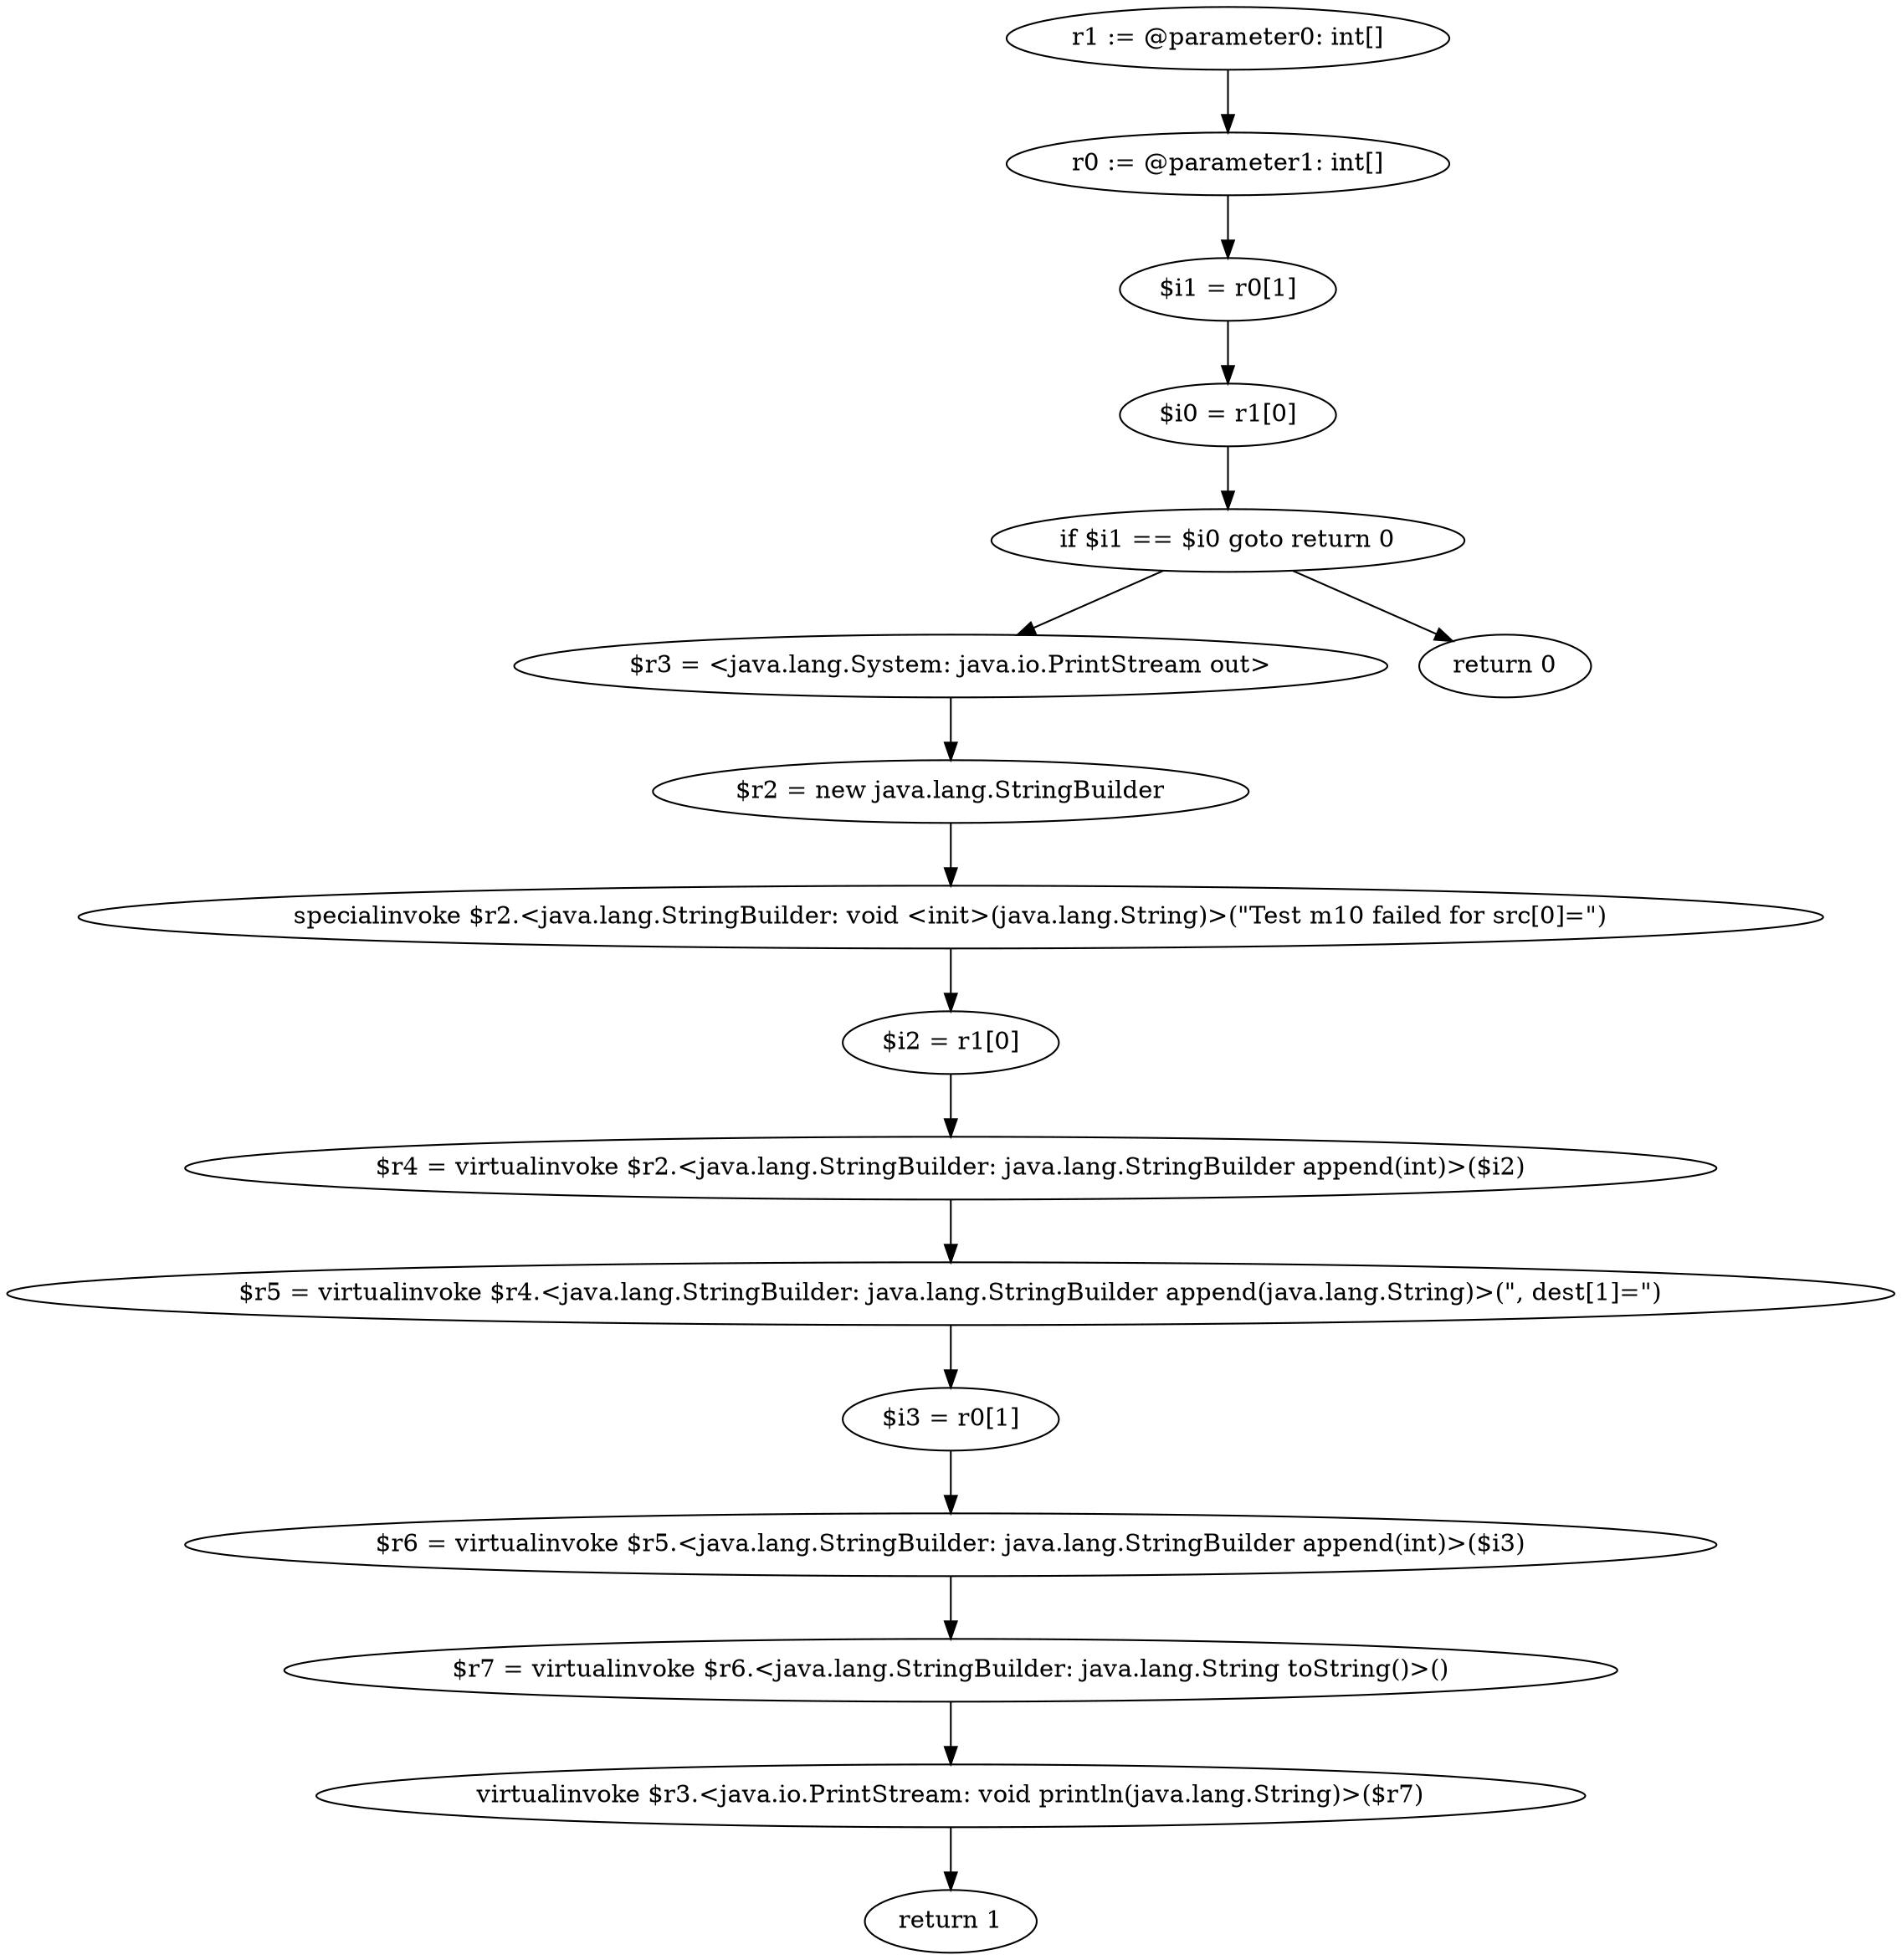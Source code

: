 digraph "unitGraph" {
    "r1 := @parameter0: int[]"
    "r0 := @parameter1: int[]"
    "$i1 = r0[1]"
    "$i0 = r1[0]"
    "if $i1 == $i0 goto return 0"
    "$r3 = <java.lang.System: java.io.PrintStream out>"
    "$r2 = new java.lang.StringBuilder"
    "specialinvoke $r2.<java.lang.StringBuilder: void <init>(java.lang.String)>(\"Test m10 failed for src[0]=\")"
    "$i2 = r1[0]"
    "$r4 = virtualinvoke $r2.<java.lang.StringBuilder: java.lang.StringBuilder append(int)>($i2)"
    "$r5 = virtualinvoke $r4.<java.lang.StringBuilder: java.lang.StringBuilder append(java.lang.String)>(\", dest[1]=\")"
    "$i3 = r0[1]"
    "$r6 = virtualinvoke $r5.<java.lang.StringBuilder: java.lang.StringBuilder append(int)>($i3)"
    "$r7 = virtualinvoke $r6.<java.lang.StringBuilder: java.lang.String toString()>()"
    "virtualinvoke $r3.<java.io.PrintStream: void println(java.lang.String)>($r7)"
    "return 1"
    "return 0"
    "r1 := @parameter0: int[]"->"r0 := @parameter1: int[]";
    "r0 := @parameter1: int[]"->"$i1 = r0[1]";
    "$i1 = r0[1]"->"$i0 = r1[0]";
    "$i0 = r1[0]"->"if $i1 == $i0 goto return 0";
    "if $i1 == $i0 goto return 0"->"$r3 = <java.lang.System: java.io.PrintStream out>";
    "if $i1 == $i0 goto return 0"->"return 0";
    "$r3 = <java.lang.System: java.io.PrintStream out>"->"$r2 = new java.lang.StringBuilder";
    "$r2 = new java.lang.StringBuilder"->"specialinvoke $r2.<java.lang.StringBuilder: void <init>(java.lang.String)>(\"Test m10 failed for src[0]=\")";
    "specialinvoke $r2.<java.lang.StringBuilder: void <init>(java.lang.String)>(\"Test m10 failed for src[0]=\")"->"$i2 = r1[0]";
    "$i2 = r1[0]"->"$r4 = virtualinvoke $r2.<java.lang.StringBuilder: java.lang.StringBuilder append(int)>($i2)";
    "$r4 = virtualinvoke $r2.<java.lang.StringBuilder: java.lang.StringBuilder append(int)>($i2)"->"$r5 = virtualinvoke $r4.<java.lang.StringBuilder: java.lang.StringBuilder append(java.lang.String)>(\", dest[1]=\")";
    "$r5 = virtualinvoke $r4.<java.lang.StringBuilder: java.lang.StringBuilder append(java.lang.String)>(\", dest[1]=\")"->"$i3 = r0[1]";
    "$i3 = r0[1]"->"$r6 = virtualinvoke $r5.<java.lang.StringBuilder: java.lang.StringBuilder append(int)>($i3)";
    "$r6 = virtualinvoke $r5.<java.lang.StringBuilder: java.lang.StringBuilder append(int)>($i3)"->"$r7 = virtualinvoke $r6.<java.lang.StringBuilder: java.lang.String toString()>()";
    "$r7 = virtualinvoke $r6.<java.lang.StringBuilder: java.lang.String toString()>()"->"virtualinvoke $r3.<java.io.PrintStream: void println(java.lang.String)>($r7)";
    "virtualinvoke $r3.<java.io.PrintStream: void println(java.lang.String)>($r7)"->"return 1";
}
